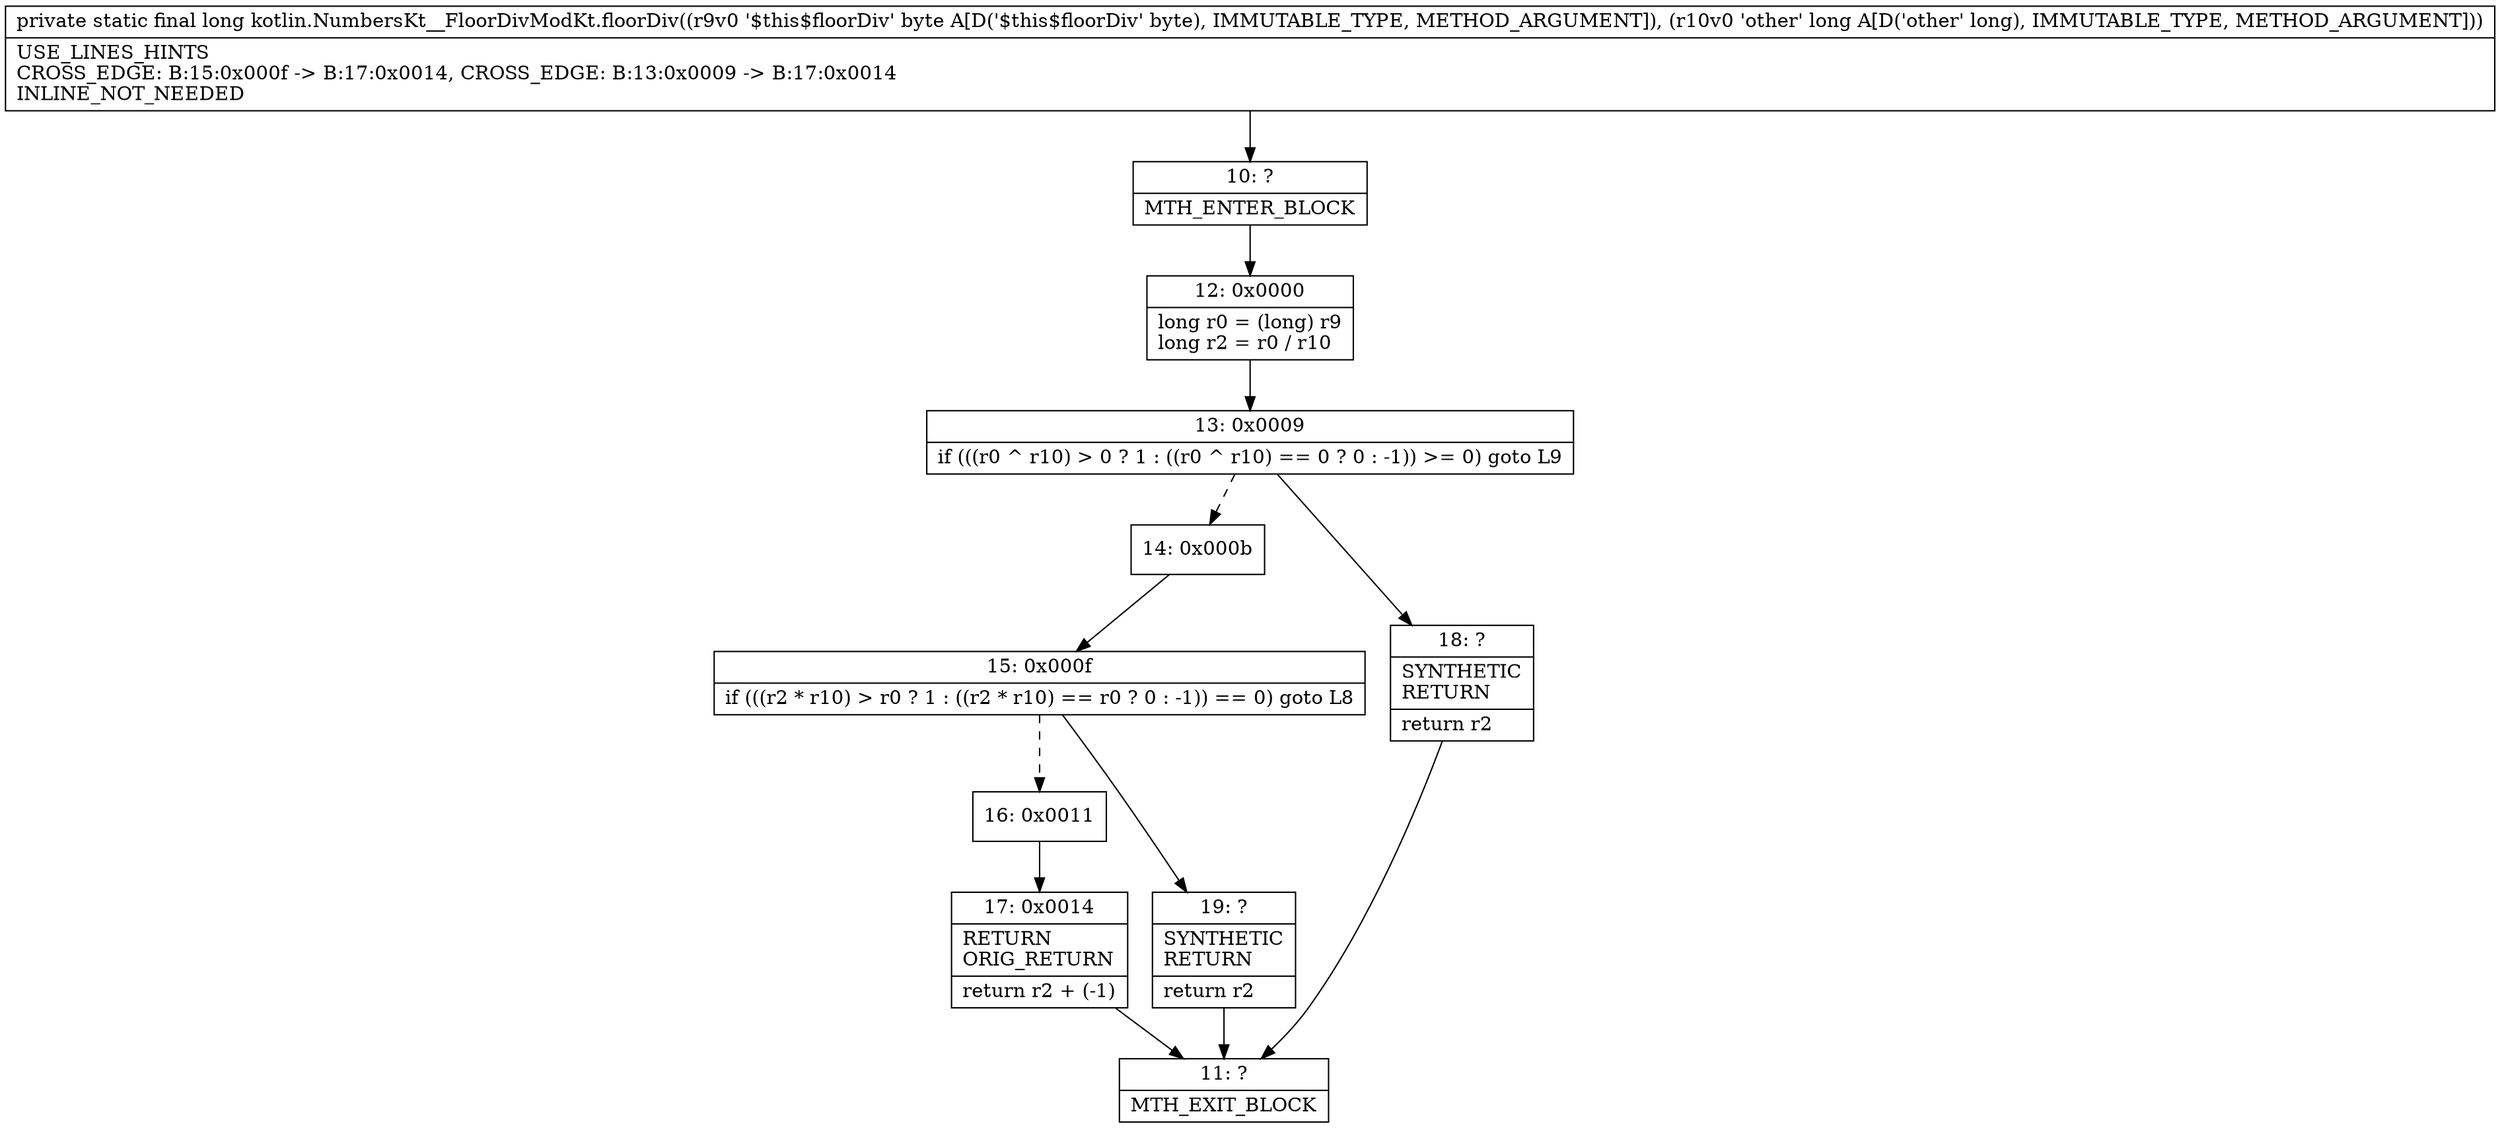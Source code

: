digraph "CFG forkotlin.NumbersKt__FloorDivModKt.floorDiv(BJ)J" {
Node_10 [shape=record,label="{10\:\ ?|MTH_ENTER_BLOCK\l}"];
Node_12 [shape=record,label="{12\:\ 0x0000|long r0 = (long) r9\llong r2 = r0 \/ r10\l}"];
Node_13 [shape=record,label="{13\:\ 0x0009|if (((r0 ^ r10) \> 0 ? 1 : ((r0 ^ r10) == 0 ? 0 : \-1)) \>= 0) goto L9\l}"];
Node_14 [shape=record,label="{14\:\ 0x000b}"];
Node_15 [shape=record,label="{15\:\ 0x000f|if (((r2 * r10) \> r0 ? 1 : ((r2 * r10) == r0 ? 0 : \-1)) == 0) goto L8\l}"];
Node_16 [shape=record,label="{16\:\ 0x0011}"];
Node_17 [shape=record,label="{17\:\ 0x0014|RETURN\lORIG_RETURN\l|return r2 + (\-1)\l}"];
Node_11 [shape=record,label="{11\:\ ?|MTH_EXIT_BLOCK\l}"];
Node_19 [shape=record,label="{19\:\ ?|SYNTHETIC\lRETURN\l|return r2\l}"];
Node_18 [shape=record,label="{18\:\ ?|SYNTHETIC\lRETURN\l|return r2\l}"];
MethodNode[shape=record,label="{private static final long kotlin.NumbersKt__FloorDivModKt.floorDiv((r9v0 '$this$floorDiv' byte A[D('$this$floorDiv' byte), IMMUTABLE_TYPE, METHOD_ARGUMENT]), (r10v0 'other' long A[D('other' long), IMMUTABLE_TYPE, METHOD_ARGUMENT]))  | USE_LINES_HINTS\lCROSS_EDGE: B:15:0x000f \-\> B:17:0x0014, CROSS_EDGE: B:13:0x0009 \-\> B:17:0x0014\lINLINE_NOT_NEEDED\l}"];
MethodNode -> Node_10;Node_10 -> Node_12;
Node_12 -> Node_13;
Node_13 -> Node_14[style=dashed];
Node_13 -> Node_18;
Node_14 -> Node_15;
Node_15 -> Node_16[style=dashed];
Node_15 -> Node_19;
Node_16 -> Node_17;
Node_17 -> Node_11;
Node_19 -> Node_11;
Node_18 -> Node_11;
}

